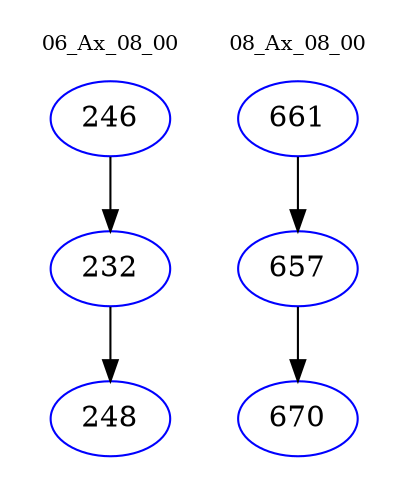 digraph{
subgraph cluster_0 {
color = white
label = "06_Ax_08_00";
fontsize=10;
T0_246 [label="246", color="blue"]
T0_246 -> T0_232 [color="black"]
T0_232 [label="232", color="blue"]
T0_232 -> T0_248 [color="black"]
T0_248 [label="248", color="blue"]
}
subgraph cluster_1 {
color = white
label = "08_Ax_08_00";
fontsize=10;
T1_661 [label="661", color="blue"]
T1_661 -> T1_657 [color="black"]
T1_657 [label="657", color="blue"]
T1_657 -> T1_670 [color="black"]
T1_670 [label="670", color="blue"]
}
}
